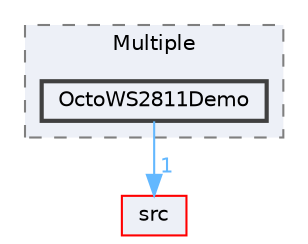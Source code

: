 digraph "/home/runner/work/FastLED/FastLED/examples/Multiple/OctoWS2811Demo"
{
 // LATEX_PDF_SIZE
  bgcolor="transparent";
  edge [fontname=Helvetica,fontsize=10,labelfontname=Helvetica,labelfontsize=10];
  node [fontname=Helvetica,fontsize=10,shape=box,height=0.2,width=0.4];
  compound=true
  subgraph clusterdir_b0ccd010afae1b6736eeed36b0121387 {
    graph [ bgcolor="#edf0f7", pencolor="grey50", label="Multiple", fontname=Helvetica,fontsize=10 style="filled,dashed", URL="dir_b0ccd010afae1b6736eeed36b0121387.html",tooltip=""]
  dir_b73035d7e3b81d3cb5e9c65f87e5e2ff [label="OctoWS2811Demo", fillcolor="#edf0f7", color="grey25", style="filled,bold", URL="dir_b73035d7e3b81d3cb5e9c65f87e5e2ff.html",tooltip=""];
  }
  dir_68267d1309a1af8e8297ef4c3efbcdba [label="src", fillcolor="#edf0f7", color="red", style="filled", URL="dir_68267d1309a1af8e8297ef4c3efbcdba.html",tooltip=""];
  dir_b73035d7e3b81d3cb5e9c65f87e5e2ff->dir_68267d1309a1af8e8297ef4c3efbcdba [headlabel="1", labeldistance=1.5 headhref="dir_000057_000073.html" href="dir_000057_000073.html" color="steelblue1" fontcolor="steelblue1"];
}
